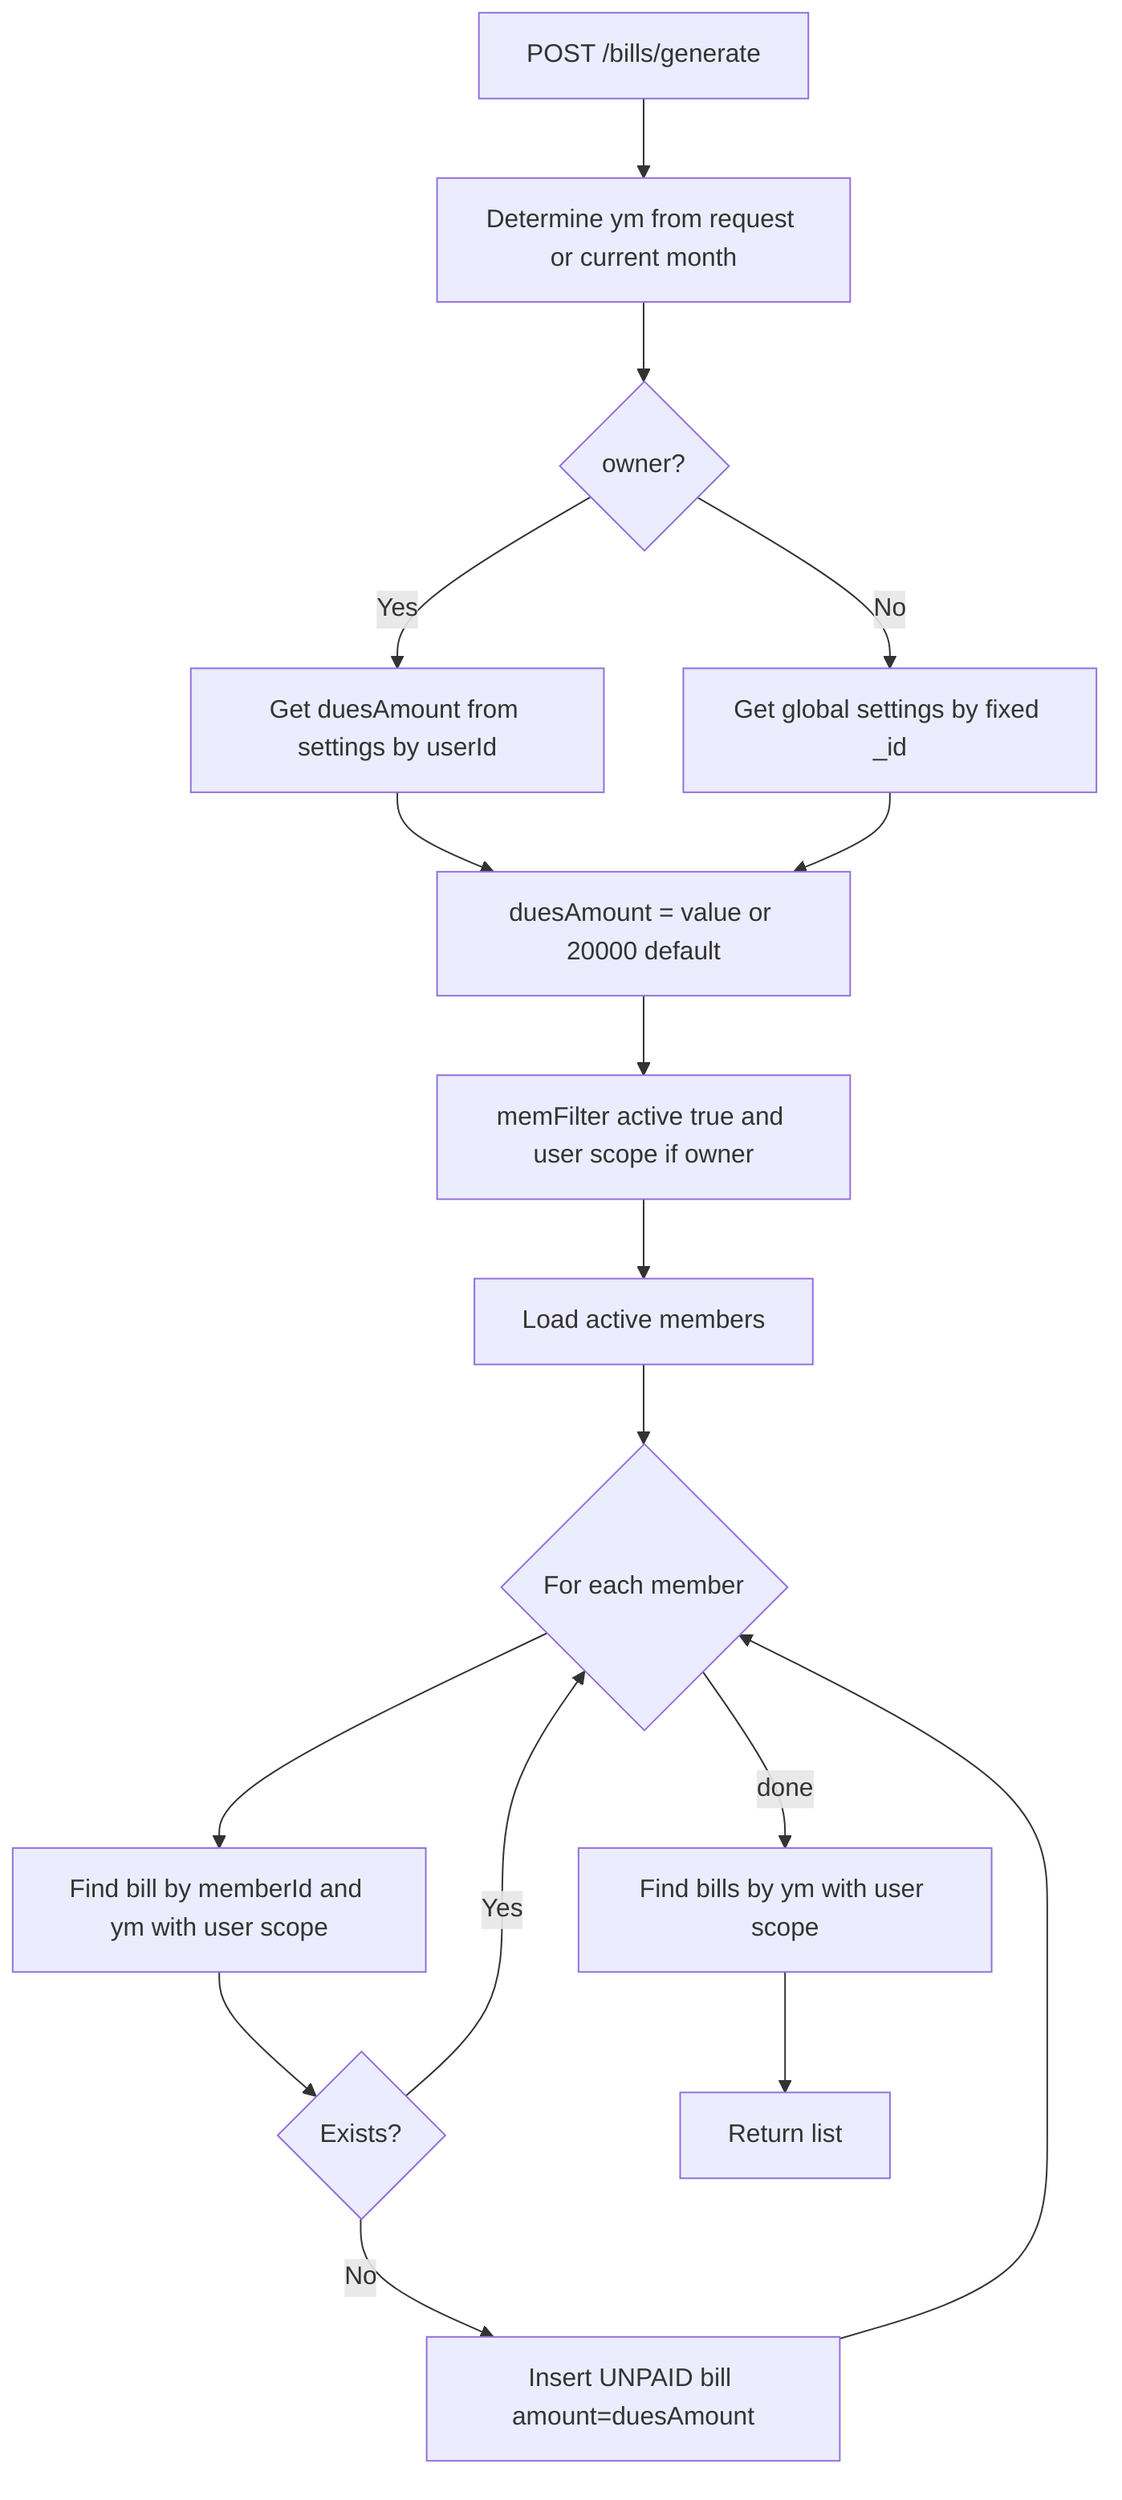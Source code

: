 flowchart TD
  BG1[POST /bills/generate] --> BG2[Determine ym from request or current month]
  BG2 --> BG3{owner?}
  BG3 -->|Yes| BG4[Get duesAmount from settings by userId]
  BG3 -->|No| BG5[Get global settings by fixed _id]
  BG4 --> BG6
  BG5 --> BG6
  BG6[duesAmount = value or 20000 default] --> BG7[memFilter active true and user scope if owner]
  BG7 --> BG8[Load active members]
  BG8 --> BG9{For each member}
  BG9 --> BG10[Find bill by memberId and ym with user scope]
  BG10 --> BG11{Exists?}
  BG11 -->|Yes| BG9
  BG11 -->|No| BG12[Insert UNPAID bill amount=duesAmount]
  BG12 --> BG9
  BG9 -->|done| BG13[Find bills by ym with user scope]
  BG13 --> BG14[Return list]